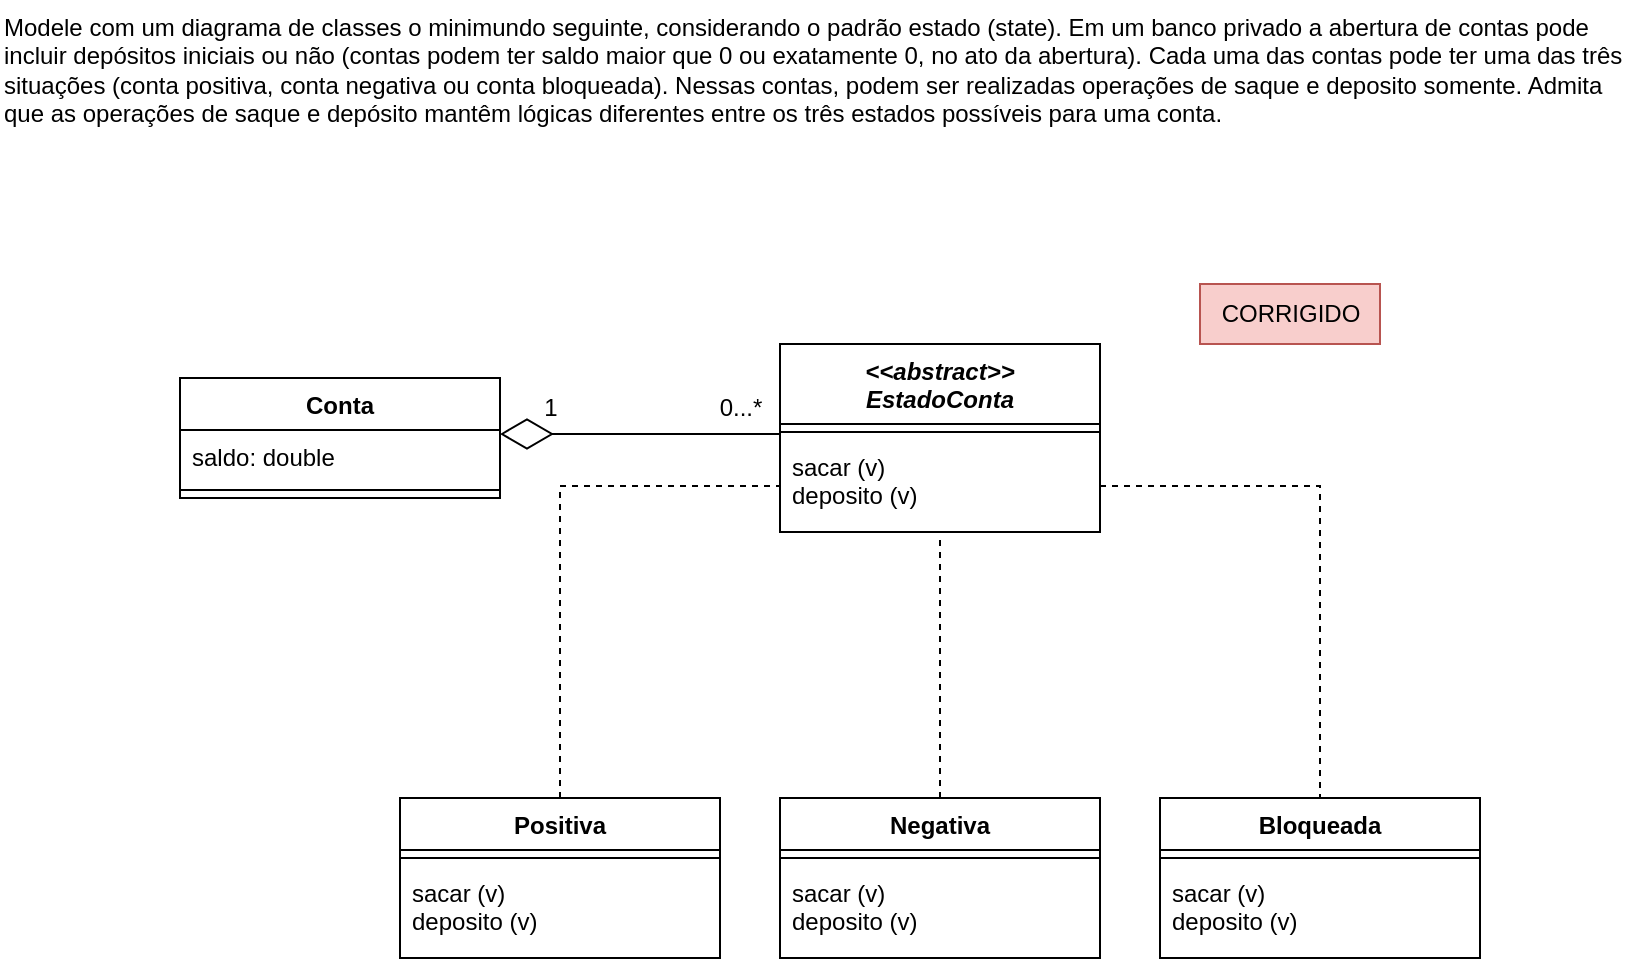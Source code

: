 <mxfile version="20.2.8" type="device" pages="2"><diagram id="C5RBs43oDa-KdzZeNtuy" name="Exercício1"><mxGraphModel dx="1600" dy="905" grid="1" gridSize="10" guides="1" tooltips="1" connect="1" arrows="1" fold="1" page="1" pageScale="1" pageWidth="827" pageHeight="1169" math="0" shadow="0"><root><mxCell id="WIyWlLk6GJQsqaUBKTNV-0"/><mxCell id="WIyWlLk6GJQsqaUBKTNV-1" parent="WIyWlLk6GJQsqaUBKTNV-0"/><mxCell id="jxdJfntSXZmomUZCbh9k-0" value="Modele com um diagrama de classes o minimundo seguinte, considerando o padrão estado (state). Em um banco privado a abertura de contas pode incluir depósitos iniciais ou não (contas podem ter saldo maior que 0 ou exatamente 0, no ato da abertura). Cada uma das contas pode ter uma das três situações (conta positiva, conta negativa ou conta bloqueada). Nessas contas, podem ser realizadas operações de saque e deposito somente. Admita que as operações de saque e depósito mantêm lógicas diferentes entre os três estados possíveis para uma conta." style="text;whiteSpace=wrap;html=1;" parent="WIyWlLk6GJQsqaUBKTNV-1" vertex="1"><mxGeometry y="1" width="820" height="79" as="geometry"/></mxCell><mxCell id="fGb5_RWsoX5BSZe5vIHf-0" value="Conta" style="swimlane;fontStyle=1;align=center;verticalAlign=top;childLayout=stackLayout;horizontal=1;startSize=26;horizontalStack=0;resizeParent=1;resizeParentMax=0;resizeLast=0;collapsible=1;marginBottom=0;" parent="WIyWlLk6GJQsqaUBKTNV-1" vertex="1"><mxGeometry x="90" y="190" width="160" height="60" as="geometry"/></mxCell><mxCell id="fGb5_RWsoX5BSZe5vIHf-1" value="saldo: double" style="text;strokeColor=none;fillColor=none;align=left;verticalAlign=top;spacingLeft=4;spacingRight=4;overflow=hidden;rotatable=0;points=[[0,0.5],[1,0.5]];portConstraint=eastwest;" parent="fGb5_RWsoX5BSZe5vIHf-0" vertex="1"><mxGeometry y="26" width="160" height="26" as="geometry"/></mxCell><mxCell id="fGb5_RWsoX5BSZe5vIHf-2" value="" style="line;strokeWidth=1;fillColor=none;align=left;verticalAlign=middle;spacingTop=-1;spacingLeft=3;spacingRight=3;rotatable=0;labelPosition=right;points=[];portConstraint=eastwest;strokeColor=inherit;" parent="fGb5_RWsoX5BSZe5vIHf-0" vertex="1"><mxGeometry y="52" width="160" height="8" as="geometry"/></mxCell><mxCell id="fGb5_RWsoX5BSZe5vIHf-4" value="&lt;&lt;abstract&gt;&gt;&#10;EstadoConta" style="swimlane;fontStyle=3;align=center;verticalAlign=top;childLayout=stackLayout;horizontal=1;startSize=40;horizontalStack=0;resizeParent=1;resizeParentMax=0;resizeLast=0;collapsible=1;marginBottom=0;" parent="WIyWlLk6GJQsqaUBKTNV-1" vertex="1"><mxGeometry x="390" y="173" width="160" height="94" as="geometry"/></mxCell><mxCell id="fGb5_RWsoX5BSZe5vIHf-6" value="" style="line;strokeWidth=1;fillColor=none;align=left;verticalAlign=middle;spacingTop=-1;spacingLeft=3;spacingRight=3;rotatable=0;labelPosition=right;points=[];portConstraint=eastwest;strokeColor=inherit;" parent="fGb5_RWsoX5BSZe5vIHf-4" vertex="1"><mxGeometry y="40" width="160" height="8" as="geometry"/></mxCell><mxCell id="fGb5_RWsoX5BSZe5vIHf-7" value="sacar (v)&#10;deposito (v)" style="text;strokeColor=none;fillColor=none;align=left;verticalAlign=top;spacingLeft=4;spacingRight=4;overflow=hidden;rotatable=0;points=[[0,0.5],[1,0.5]];portConstraint=eastwest;" parent="fGb5_RWsoX5BSZe5vIHf-4" vertex="1"><mxGeometry y="48" width="160" height="46" as="geometry"/></mxCell><mxCell id="fGb5_RWsoX5BSZe5vIHf-24" style="edgeStyle=orthogonalEdgeStyle;rounded=0;orthogonalLoop=1;jettySize=auto;html=1;exitX=0.5;exitY=0;exitDx=0;exitDy=0;entryX=0;entryY=0.5;entryDx=0;entryDy=0;endArrow=none;endFill=0;dashed=1;" parent="WIyWlLk6GJQsqaUBKTNV-1" source="fGb5_RWsoX5BSZe5vIHf-8" target="fGb5_RWsoX5BSZe5vIHf-7" edge="1"><mxGeometry relative="1" as="geometry"/></mxCell><mxCell id="fGb5_RWsoX5BSZe5vIHf-8" value="Positiva" style="swimlane;fontStyle=1;align=center;verticalAlign=top;childLayout=stackLayout;horizontal=1;startSize=26;horizontalStack=0;resizeParent=1;resizeParentMax=0;resizeLast=0;collapsible=1;marginBottom=0;" parent="WIyWlLk6GJQsqaUBKTNV-1" vertex="1"><mxGeometry x="200" y="400" width="160" height="80" as="geometry"/></mxCell><mxCell id="fGb5_RWsoX5BSZe5vIHf-10" value="" style="line;strokeWidth=1;fillColor=none;align=left;verticalAlign=middle;spacingTop=-1;spacingLeft=3;spacingRight=3;rotatable=0;labelPosition=right;points=[];portConstraint=eastwest;strokeColor=inherit;" parent="fGb5_RWsoX5BSZe5vIHf-8" vertex="1"><mxGeometry y="26" width="160" height="8" as="geometry"/></mxCell><mxCell id="fGb5_RWsoX5BSZe5vIHf-11" value="sacar (v)&#10;deposito (v)" style="text;strokeColor=none;fillColor=none;align=left;verticalAlign=top;spacingLeft=4;spacingRight=4;overflow=hidden;rotatable=0;points=[[0,0.5],[1,0.5]];portConstraint=eastwest;" parent="fGb5_RWsoX5BSZe5vIHf-8" vertex="1"><mxGeometry y="34" width="160" height="46" as="geometry"/></mxCell><mxCell id="fGb5_RWsoX5BSZe5vIHf-25" style="edgeStyle=orthogonalEdgeStyle;rounded=0;orthogonalLoop=1;jettySize=auto;html=1;exitX=0.5;exitY=0;exitDx=0;exitDy=0;dashed=1;endArrow=none;endFill=0;" parent="WIyWlLk6GJQsqaUBKTNV-1" source="fGb5_RWsoX5BSZe5vIHf-12" edge="1"><mxGeometry relative="1" as="geometry"><mxPoint x="470" y="270" as="targetPoint"/><Array as="points"><mxPoint x="470" y="334"/></Array></mxGeometry></mxCell><mxCell id="fGb5_RWsoX5BSZe5vIHf-12" value="Negativa" style="swimlane;fontStyle=1;align=center;verticalAlign=top;childLayout=stackLayout;horizontal=1;startSize=26;horizontalStack=0;resizeParent=1;resizeParentMax=0;resizeLast=0;collapsible=1;marginBottom=0;" parent="WIyWlLk6GJQsqaUBKTNV-1" vertex="1"><mxGeometry x="390" y="400" width="160" height="80" as="geometry"/></mxCell><mxCell id="fGb5_RWsoX5BSZe5vIHf-14" value="" style="line;strokeWidth=1;fillColor=none;align=left;verticalAlign=middle;spacingTop=-1;spacingLeft=3;spacingRight=3;rotatable=0;labelPosition=right;points=[];portConstraint=eastwest;strokeColor=inherit;" parent="fGb5_RWsoX5BSZe5vIHf-12" vertex="1"><mxGeometry y="26" width="160" height="8" as="geometry"/></mxCell><mxCell id="fGb5_RWsoX5BSZe5vIHf-15" value="sacar (v)&#10;deposito (v)" style="text;strokeColor=none;fillColor=none;align=left;verticalAlign=top;spacingLeft=4;spacingRight=4;overflow=hidden;rotatable=0;points=[[0,0.5],[1,0.5]];portConstraint=eastwest;" parent="fGb5_RWsoX5BSZe5vIHf-12" vertex="1"><mxGeometry y="34" width="160" height="46" as="geometry"/></mxCell><mxCell id="fGb5_RWsoX5BSZe5vIHf-16" value="Bloqueada" style="swimlane;fontStyle=1;align=center;verticalAlign=top;childLayout=stackLayout;horizontal=1;startSize=26;horizontalStack=0;resizeParent=1;resizeParentMax=0;resizeLast=0;collapsible=1;marginBottom=0;" parent="WIyWlLk6GJQsqaUBKTNV-1" vertex="1"><mxGeometry x="580" y="400" width="160" height="80" as="geometry"/></mxCell><mxCell id="fGb5_RWsoX5BSZe5vIHf-18" value="" style="line;strokeWidth=1;fillColor=none;align=left;verticalAlign=middle;spacingTop=-1;spacingLeft=3;spacingRight=3;rotatable=0;labelPosition=right;points=[];portConstraint=eastwest;strokeColor=inherit;" parent="fGb5_RWsoX5BSZe5vIHf-16" vertex="1"><mxGeometry y="26" width="160" height="8" as="geometry"/></mxCell><mxCell id="fGb5_RWsoX5BSZe5vIHf-19" value="sacar (v)&#10;deposito (v)" style="text;strokeColor=none;fillColor=none;align=left;verticalAlign=top;spacingLeft=4;spacingRight=4;overflow=hidden;rotatable=0;points=[[0,0.5],[1,0.5]];portConstraint=eastwest;" parent="fGb5_RWsoX5BSZe5vIHf-16" vertex="1"><mxGeometry y="34" width="160" height="46" as="geometry"/></mxCell><mxCell id="fGb5_RWsoX5BSZe5vIHf-21" value="" style="endArrow=diamondThin;endFill=0;endSize=24;html=1;rounded=0;exitX=0;exitY=-0.065;exitDx=0;exitDy=0;exitPerimeter=0;" parent="WIyWlLk6GJQsqaUBKTNV-1" source="fGb5_RWsoX5BSZe5vIHf-7" edge="1"><mxGeometry width="160" relative="1" as="geometry"><mxPoint x="130" y="340" as="sourcePoint"/><mxPoint x="250" y="218" as="targetPoint"/></mxGeometry></mxCell><mxCell id="fGb5_RWsoX5BSZe5vIHf-22" value="1" style="text;html=1;align=center;verticalAlign=middle;resizable=0;points=[];autosize=1;strokeColor=none;fillColor=none;" parent="WIyWlLk6GJQsqaUBKTNV-1" vertex="1"><mxGeometry x="260" y="190" width="30" height="30" as="geometry"/></mxCell><mxCell id="fGb5_RWsoX5BSZe5vIHf-23" value="0...*" style="text;html=1;align=center;verticalAlign=middle;resizable=0;points=[];autosize=1;strokeColor=none;fillColor=none;" parent="WIyWlLk6GJQsqaUBKTNV-1" vertex="1"><mxGeometry x="350" y="190" width="40" height="30" as="geometry"/></mxCell><mxCell id="fGb5_RWsoX5BSZe5vIHf-26" style="edgeStyle=orthogonalEdgeStyle;rounded=0;orthogonalLoop=1;jettySize=auto;html=1;exitX=1;exitY=0.5;exitDx=0;exitDy=0;entryX=0.5;entryY=0;entryDx=0;entryDy=0;dashed=1;endArrow=none;endFill=0;" parent="WIyWlLk6GJQsqaUBKTNV-1" source="fGb5_RWsoX5BSZe5vIHf-7" target="fGb5_RWsoX5BSZe5vIHf-16" edge="1"><mxGeometry relative="1" as="geometry"/></mxCell><mxCell id="fGb5_RWsoX5BSZe5vIHf-27" value="CORRIGIDO" style="text;html=1;align=center;verticalAlign=middle;resizable=0;points=[];autosize=1;strokeColor=#b85450;fillColor=#f8cecc;" parent="WIyWlLk6GJQsqaUBKTNV-1" vertex="1"><mxGeometry x="600" y="143" width="90" height="30" as="geometry"/></mxCell></root></mxGraphModel></diagram><diagram id="2fXyhbT4xKux_RYgsdVx" name="Exercício3"><mxGraphModel dx="1578" dy="1005" grid="1" gridSize="10" guides="1" tooltips="1" connect="1" arrows="1" fold="1" page="1" pageScale="1" pageWidth="1169" pageHeight="827" math="0" shadow="0"><root><mxCell id="0"/><mxCell id="1" parent="0"/><mxCell id="V7PqpuiE3gvgvaQP1VCj-2" value="Modele classes de um sistema onde se possa aplicar transição de &lt;br/&gt;estado nos modos estável, monotônica e não monotônica. &lt;br/&gt;Considere ainda o uso dos padrões alta coesão e estado (state). &lt;br/&gt;Para isso, utilize o seguinte minimundo:&lt;br/&gt;Em uma rede de locação e venda de veículos, os clientes podem ter &lt;br/&gt;diversos endereços e telefones para contato em seus cadastros. Ao &lt;br/&gt;realizar uma reserva de locação o pagamento fica pendente. No início &lt;br/&gt;da locação o pagamento deve ser liquidado, incluindo o valor de &lt;br/&gt;caução (garantia por acidentes). A locação pode está “Agendada”, &lt;br/&gt;“Em andamento” ou “Concluída”. Quando o carro for devolvido, sem &lt;br/&gt;acidentes, o valor de caução é estornado. Os veículos são &lt;br/&gt;administrados por diferentes estados, ou seja, “disponível para &lt;br/&gt;locação”, “disponível para venda”, “vendido” ou “manutenção”" style="text;html=1;align=center;verticalAlign=middle;resizable=0;points=[];autosize=1;strokeColor=none;fillColor=none;" parent="1" vertex="1"><mxGeometry width="400" height="200" as="geometry"/></mxCell><mxCell id="VUxhMpIB4iRUPPoLNu3c-1" value="Telefone" style="swimlane;fontStyle=1;align=center;verticalAlign=top;childLayout=stackLayout;horizontal=1;startSize=26;horizontalStack=0;resizeParent=1;resizeParentMax=0;resizeLast=0;collapsible=1;marginBottom=0;" parent="1" vertex="1"><mxGeometry x="1000" y="8" width="160" height="112" as="geometry"/></mxCell><mxCell id="VUxhMpIB4iRUPPoLNu3c-2" value="int: DDD" style="text;strokeColor=none;fillColor=none;align=left;verticalAlign=top;spacingLeft=4;spacingRight=4;overflow=hidden;rotatable=0;points=[[0,0.5],[1,0.5]];portConstraint=eastwest;" parent="VUxhMpIB4iRUPPoLNu3c-1" vertex="1"><mxGeometry y="26" width="160" height="26" as="geometry"/></mxCell><mxCell id="rrt4S9EYpaDMEN3Aj1Xt-5" value="int: numero" style="text;strokeColor=none;fillColor=none;align=left;verticalAlign=top;spacingLeft=4;spacingRight=4;overflow=hidden;rotatable=0;points=[[0,0.5],[1,0.5]];portConstraint=eastwest;" vertex="1" parent="VUxhMpIB4iRUPPoLNu3c-1"><mxGeometry y="52" width="160" height="26" as="geometry"/></mxCell><mxCell id="VUxhMpIB4iRUPPoLNu3c-4" value="boolean: suspenso" style="text;strokeColor=none;fillColor=none;align=left;verticalAlign=top;spacingLeft=4;spacingRight=4;overflow=hidden;rotatable=0;points=[[0,0.5],[1,0.5]];portConstraint=eastwest;" parent="VUxhMpIB4iRUPPoLNu3c-1" vertex="1"><mxGeometry y="78" width="160" height="26" as="geometry"/></mxCell><mxCell id="VUxhMpIB4iRUPPoLNu3c-3" value="" style="line;strokeWidth=1;fillColor=none;align=left;verticalAlign=middle;spacingTop=-1;spacingLeft=3;spacingRight=3;rotatable=0;labelPosition=right;points=[];portConstraint=eastwest;strokeColor=inherit;" parent="VUxhMpIB4iRUPPoLNu3c-1" vertex="1"><mxGeometry y="104" width="160" height="8" as="geometry"/></mxCell><mxCell id="VUxhMpIB4iRUPPoLNu3c-5" value="Endereço" style="swimlane;fontStyle=1;align=center;verticalAlign=top;childLayout=stackLayout;horizontal=1;startSize=26;horizontalStack=0;resizeParent=1;resizeParentMax=0;resizeLast=0;collapsible=1;marginBottom=0;" parent="1" vertex="1"><mxGeometry x="1000" y="160" width="160" height="190" as="geometry"/></mxCell><mxCell id="VUxhMpIB4iRUPPoLNu3c-6" value="int: CEP" style="text;strokeColor=none;fillColor=none;align=left;verticalAlign=top;spacingLeft=4;spacingRight=4;overflow=hidden;rotatable=0;points=[[0,0.5],[1,0.5]];portConstraint=eastwest;" parent="VUxhMpIB4iRUPPoLNu3c-5" vertex="1"><mxGeometry y="26" width="160" height="26" as="geometry"/></mxCell><mxCell id="Vre08cggQGuwG-XNXKmx-19" value="int: número" style="text;strokeColor=none;fillColor=none;align=left;verticalAlign=top;spacingLeft=4;spacingRight=4;overflow=hidden;rotatable=0;points=[[0,0.5],[1,0.5]];portConstraint=eastwest;" parent="VUxhMpIB4iRUPPoLNu3c-5" vertex="1"><mxGeometry y="52" width="160" height="26" as="geometry"/></mxCell><mxCell id="Vre08cggQGuwG-XNXKmx-18" value="string: rua" style="text;strokeColor=none;fillColor=none;align=left;verticalAlign=top;spacingLeft=4;spacingRight=4;overflow=hidden;rotatable=0;points=[[0,0.5],[1,0.5]];portConstraint=eastwest;" parent="VUxhMpIB4iRUPPoLNu3c-5" vertex="1"><mxGeometry y="78" width="160" height="26" as="geometry"/></mxCell><mxCell id="Vre08cggQGuwG-XNXKmx-17" value="string: bairro" style="text;strokeColor=none;fillColor=none;align=left;verticalAlign=top;spacingLeft=4;spacingRight=4;overflow=hidden;rotatable=0;points=[[0,0.5],[1,0.5]];portConstraint=eastwest;" parent="VUxhMpIB4iRUPPoLNu3c-5" vertex="1"><mxGeometry y="104" width="160" height="26" as="geometry"/></mxCell><mxCell id="Vre08cggQGuwG-XNXKmx-20" value="string: cidade" style="text;strokeColor=none;fillColor=none;align=left;verticalAlign=top;spacingLeft=4;spacingRight=4;overflow=hidden;rotatable=0;points=[[0,0.5],[1,0.5]];portConstraint=eastwest;" parent="VUxhMpIB4iRUPPoLNu3c-5" vertex="1"><mxGeometry y="130" width="160" height="26" as="geometry"/></mxCell><mxCell id="VUxhMpIB4iRUPPoLNu3c-8" value="boolean: suspenso" style="text;strokeColor=none;fillColor=none;align=left;verticalAlign=top;spacingLeft=4;spacingRight=4;overflow=hidden;rotatable=0;points=[[0,0.5],[1,0.5]];portConstraint=eastwest;" parent="VUxhMpIB4iRUPPoLNu3c-5" vertex="1"><mxGeometry y="156" width="160" height="26" as="geometry"/></mxCell><mxCell id="VUxhMpIB4iRUPPoLNu3c-7" value="" style="line;strokeWidth=1;fillColor=none;align=left;verticalAlign=middle;spacingTop=-1;spacingLeft=3;spacingRight=3;rotatable=0;labelPosition=right;points=[];portConstraint=eastwest;strokeColor=inherit;" parent="VUxhMpIB4iRUPPoLNu3c-5" vertex="1"><mxGeometry y="182" width="160" height="8" as="geometry"/></mxCell><mxCell id="VUxhMpIB4iRUPPoLNu3c-9" value="Cliente" style="swimlane;fontStyle=1;align=center;verticalAlign=top;childLayout=stackLayout;horizontal=1;startSize=26;horizontalStack=0;resizeParent=1;resizeParentMax=0;resizeLast=0;collapsible=1;marginBottom=0;" parent="1" vertex="1"><mxGeometry x="800" y="120" width="160" height="86" as="geometry"/></mxCell><mxCell id="VUxhMpIB4iRUPPoLNu3c-10" value="string: nome" style="text;strokeColor=none;fillColor=none;align=left;verticalAlign=top;spacingLeft=4;spacingRight=4;overflow=hidden;rotatable=0;points=[[0,0.5],[1,0.5]];portConstraint=eastwest;" parent="VUxhMpIB4iRUPPoLNu3c-9" vertex="1"><mxGeometry y="26" width="160" height="26" as="geometry"/></mxCell><mxCell id="Vre08cggQGuwG-XNXKmx-21" value="int: CPF" style="text;strokeColor=none;fillColor=none;align=left;verticalAlign=top;spacingLeft=4;spacingRight=4;overflow=hidden;rotatable=0;points=[[0,0.5],[1,0.5]];portConstraint=eastwest;" parent="VUxhMpIB4iRUPPoLNu3c-9" vertex="1"><mxGeometry y="52" width="160" height="26" as="geometry"/></mxCell><mxCell id="VUxhMpIB4iRUPPoLNu3c-11" value="" style="line;strokeWidth=1;fillColor=none;align=left;verticalAlign=middle;spacingTop=-1;spacingLeft=3;spacingRight=3;rotatable=0;labelPosition=right;points=[];portConstraint=eastwest;strokeColor=inherit;" parent="VUxhMpIB4iRUPPoLNu3c-9" vertex="1"><mxGeometry y="78" width="160" height="8" as="geometry"/></mxCell><mxCell id="Do5JTkHMWiraz-u8HXSi-5" style="edgeStyle=orthogonalEdgeStyle;rounded=0;orthogonalLoop=1;jettySize=auto;html=1;exitX=0.5;exitY=1;exitDx=0;exitDy=0;entryX=0.5;entryY=0;entryDx=0;entryDy=0;endArrow=none;endFill=0;dashed=1;" edge="1" parent="1" source="jUn9ndX52qZQoeVI8YyE-1" target="Vre08cggQGuwG-XNXKmx-27"><mxGeometry relative="1" as="geometry"/></mxCell><mxCell id="jUn9ndX52qZQoeVI8YyE-1" value="&lt;&lt;abstract&gt;&gt;&#10;EstadoLocação" style="swimlane;fontStyle=1;align=center;verticalAlign=top;childLayout=stackLayout;horizontal=1;startSize=40;horizontalStack=0;resizeParent=1;resizeParentMax=0;resizeLast=0;collapsible=1;marginBottom=0;" parent="1" vertex="1"><mxGeometry x="600" y="302" width="160" height="48" as="geometry"/></mxCell><mxCell id="jUn9ndX52qZQoeVI8YyE-3" value="" style="line;strokeWidth=1;fillColor=none;align=left;verticalAlign=middle;spacingTop=-1;spacingLeft=3;spacingRight=3;rotatable=0;labelPosition=right;points=[];portConstraint=eastwest;strokeColor=inherit;" parent="jUn9ndX52qZQoeVI8YyE-1" vertex="1"><mxGeometry y="40" width="160" height="8" as="geometry"/></mxCell><mxCell id="jUn9ndX52qZQoeVI8YyE-5" value="Pagamento" style="swimlane;fontStyle=1;align=center;verticalAlign=top;childLayout=stackLayout;horizontal=1;startSize=26;horizontalStack=0;resizeParent=1;resizeParentMax=0;resizeLast=0;collapsible=1;marginBottom=0;" parent="1" vertex="1"><mxGeometry x="200" y="422" width="160" height="86" as="geometry"/></mxCell><mxCell id="jUn9ndX52qZQoeVI8YyE-6" value="double: valor" style="text;strokeColor=none;fillColor=none;align=left;verticalAlign=top;spacingLeft=4;spacingRight=4;overflow=hidden;rotatable=0;points=[[0,0.5],[1,0.5]];portConstraint=eastwest;" parent="jUn9ndX52qZQoeVI8YyE-5" vertex="1"><mxGeometry y="26" width="160" height="26" as="geometry"/></mxCell><mxCell id="jUn9ndX52qZQoeVI8YyE-7" value="" style="line;strokeWidth=1;fillColor=none;align=left;verticalAlign=middle;spacingTop=-1;spacingLeft=3;spacingRight=3;rotatable=0;labelPosition=right;points=[];portConstraint=eastwest;strokeColor=inherit;" parent="jUn9ndX52qZQoeVI8YyE-5" vertex="1"><mxGeometry y="52" width="160" height="8" as="geometry"/></mxCell><mxCell id="jUn9ndX52qZQoeVI8YyE-8" value="+ method(type): type" style="text;strokeColor=none;fillColor=none;align=left;verticalAlign=top;spacingLeft=4;spacingRight=4;overflow=hidden;rotatable=0;points=[[0,0.5],[1,0.5]];portConstraint=eastwest;" parent="jUn9ndX52qZQoeVI8YyE-5" vertex="1"><mxGeometry y="60" width="160" height="26" as="geometry"/></mxCell><mxCell id="jUn9ndX52qZQoeVI8YyE-9" value="&lt;&lt;abstract&gt;&gt;&#10;EstadoVeiculo" style="swimlane;fontStyle=1;align=center;verticalAlign=top;childLayout=stackLayout;horizontal=1;startSize=40;horizontalStack=0;resizeParent=1;resizeParentMax=0;resizeLast=0;collapsible=1;marginBottom=0;" parent="1" vertex="1"><mxGeometry x="610" y="959.5" width="160" height="48" as="geometry"/></mxCell><mxCell id="jUn9ndX52qZQoeVI8YyE-11" value="" style="line;strokeWidth=1;fillColor=none;align=left;verticalAlign=middle;spacingTop=-1;spacingLeft=3;spacingRight=3;rotatable=0;labelPosition=right;points=[];portConstraint=eastwest;strokeColor=inherit;" parent="jUn9ndX52qZQoeVI8YyE-9" vertex="1"><mxGeometry y="40" width="160" height="8" as="geometry"/></mxCell><mxCell id="Vre08cggQGuwG-XNXKmx-1" value="&lt;&lt;ENUM&gt;&gt;&#10;EstadoPgto" style="swimlane;fontStyle=0;childLayout=stackLayout;horizontal=1;startSize=40;fillColor=none;horizontalStack=0;resizeParent=1;resizeParentMax=0;resizeLast=0;collapsible=1;marginBottom=0;" parent="1" vertex="1"><mxGeometry x="85" y="680" width="150" height="92" as="geometry"/></mxCell><mxCell id="Vre08cggQGuwG-XNXKmx-2" value="&lt;&lt;Constant&gt;&gt; Pendente" style="text;strokeColor=none;fillColor=none;align=left;verticalAlign=top;spacingLeft=4;spacingRight=4;overflow=hidden;rotatable=0;points=[[0,0.5],[1,0.5]];portConstraint=eastwest;" parent="Vre08cggQGuwG-XNXKmx-1" vertex="1"><mxGeometry y="40" width="150" height="26" as="geometry"/></mxCell><mxCell id="Vre08cggQGuwG-XNXKmx-3" value="&lt;&lt;Constant&gt;&gt; Liquidado" style="text;strokeColor=none;fillColor=none;align=left;verticalAlign=top;spacingLeft=4;spacingRight=4;overflow=hidden;rotatable=0;points=[[0,0.5],[1,0.5]];portConstraint=eastwest;" parent="Vre08cggQGuwG-XNXKmx-1" vertex="1"><mxGeometry y="66" width="150" height="26" as="geometry"/></mxCell><mxCell id="Vre08cggQGuwG-XNXKmx-5" value="PgtoPendente" style="swimlane;fontStyle=0;childLayout=stackLayout;horizontal=1;startSize=26;fillColor=none;horizontalStack=0;resizeParent=1;resizeParentMax=0;resizeLast=0;collapsible=1;marginBottom=0;" parent="1" vertex="1"><mxGeometry x="270" y="567" width="140" height="104" as="geometry"/></mxCell><mxCell id="Vre08cggQGuwG-XNXKmx-6" value="int: vencimento" style="text;strokeColor=none;fillColor=none;align=left;verticalAlign=top;spacingLeft=4;spacingRight=4;overflow=hidden;rotatable=0;points=[[0,0.5],[1,0.5]];portConstraint=eastwest;" parent="Vre08cggQGuwG-XNXKmx-5" vertex="1"><mxGeometry y="26" width="140" height="26" as="geometry"/></mxCell><mxCell id="Vre08cggQGuwG-XNXKmx-7" value="double: valorDevido" style="text;strokeColor=none;fillColor=none;align=left;verticalAlign=top;spacingLeft=4;spacingRight=4;overflow=hidden;rotatable=0;points=[[0,0.5],[1,0.5]];portConstraint=eastwest;" parent="Vre08cggQGuwG-XNXKmx-5" vertex="1"><mxGeometry y="52" width="140" height="26" as="geometry"/></mxCell><mxCell id="Vre08cggQGuwG-XNXKmx-8" value="estado: EstadoPgto" style="text;strokeColor=none;fillColor=none;align=left;verticalAlign=top;spacingLeft=4;spacingRight=4;overflow=hidden;rotatable=0;points=[[0,0.5],[1,0.5]];portConstraint=eastwest;" parent="Vre08cggQGuwG-XNXKmx-5" vertex="1"><mxGeometry y="78" width="140" height="26" as="geometry"/></mxCell><mxCell id="Vre08cggQGuwG-XNXKmx-13" value="PgtoLiquidado" style="swimlane;fontStyle=0;childLayout=stackLayout;horizontal=1;startSize=26;fillColor=none;horizontalStack=0;resizeParent=1;resizeParentMax=0;resizeLast=0;collapsible=1;marginBottom=0;" parent="1" vertex="1"><mxGeometry x="90" y="567" width="140" height="78" as="geometry"/></mxCell><mxCell id="Vre08cggQGuwG-XNXKmx-14" value="int: dataPgto" style="text;strokeColor=none;fillColor=none;align=left;verticalAlign=top;spacingLeft=4;spacingRight=4;overflow=hidden;rotatable=0;points=[[0,0.5],[1,0.5]];portConstraint=eastwest;" parent="Vre08cggQGuwG-XNXKmx-13" vertex="1"><mxGeometry y="26" width="140" height="26" as="geometry"/></mxCell><mxCell id="Vre08cggQGuwG-XNXKmx-15" value="double: valorPago" style="text;strokeColor=none;fillColor=none;align=left;verticalAlign=top;spacingLeft=4;spacingRight=4;overflow=hidden;rotatable=0;points=[[0,0.5],[1,0.5]];portConstraint=eastwest;" parent="Vre08cggQGuwG-XNXKmx-13" vertex="1"><mxGeometry y="52" width="140" height="26" as="geometry"/></mxCell><mxCell id="L9UQ5N2ESULv0kXbnvU5-1" style="edgeStyle=orthogonalEdgeStyle;rounded=0;orthogonalLoop=1;jettySize=auto;html=1;exitX=0.5;exitY=0;exitDx=0;exitDy=0;entryX=0;entryY=0.375;entryDx=0;entryDy=0;dashed=1;endArrow=none;endFill=0;entryPerimeter=0;" parent="1" source="Vre08cggQGuwG-XNXKmx-23" target="jUn9ndX52qZQoeVI8YyE-1" edge="1"><mxGeometry relative="1" as="geometry"><mxPoint x="600" y="363" as="targetPoint"/></mxGeometry></mxCell><mxCell id="Do5JTkHMWiraz-u8HXSi-45" style="edgeStyle=orthogonalEdgeStyle;rounded=0;orthogonalLoop=1;jettySize=auto;html=1;exitX=0;exitY=0.25;exitDx=0;exitDy=0;endArrow=none;endFill=0;" edge="1" parent="1" source="Vre08cggQGuwG-XNXKmx-23" target="jUn9ndX52qZQoeVI8YyE-5"><mxGeometry relative="1" as="geometry"/></mxCell><mxCell id="Vre08cggQGuwG-XNXKmx-23" value="Agendada" style="swimlane;fontStyle=0;childLayout=stackLayout;horizontal=1;startSize=26;fillColor=none;horizontalStack=0;resizeParent=1;resizeParentMax=0;resizeLast=0;collapsible=1;marginBottom=0;" parent="1" vertex="1"><mxGeometry x="450" y="422" width="140" height="52" as="geometry"/></mxCell><mxCell id="Vre08cggQGuwG-XNXKmx-24" value="LocalDate: dataPrevista" style="text;strokeColor=none;fillColor=none;align=left;verticalAlign=top;spacingLeft=4;spacingRight=4;overflow=hidden;rotatable=0;points=[[0,0.5],[1,0.5]];portConstraint=eastwest;" parent="Vre08cggQGuwG-XNXKmx-23" vertex="1"><mxGeometry y="26" width="140" height="26" as="geometry"/></mxCell><mxCell id="Do5JTkHMWiraz-u8HXSi-16" style="edgeStyle=orthogonalEdgeStyle;rounded=0;orthogonalLoop=1;jettySize=auto;html=1;exitX=0.75;exitY=1;exitDx=0;exitDy=0;entryX=0.25;entryY=0;entryDx=0;entryDy=0;endArrow=none;endFill=0;" edge="1" parent="1" source="Vre08cggQGuwG-XNXKmx-27" target="Do5JTkHMWiraz-u8HXSi-10"><mxGeometry relative="1" as="geometry"/></mxCell><mxCell id="Vre08cggQGuwG-XNXKmx-27" value="Em andamento" style="swimlane;fontStyle=0;childLayout=stackLayout;horizontal=1;startSize=26;fillColor=none;horizontalStack=0;resizeParent=1;resizeParentMax=0;resizeLast=0;collapsible=1;marginBottom=0;" parent="1" vertex="1"><mxGeometry x="610" y="422" width="140" height="52" as="geometry"/></mxCell><mxCell id="L9UQ5N2ESULv0kXbnvU5-3" style="edgeStyle=orthogonalEdgeStyle;rounded=0;orthogonalLoop=1;jettySize=auto;html=1;exitX=0.5;exitY=0;exitDx=0;exitDy=0;entryX=1;entryY=0.25;entryDx=0;entryDy=0;dashed=1;endArrow=none;endFill=0;" parent="1" source="Vre08cggQGuwG-XNXKmx-31" target="jUn9ndX52qZQoeVI8YyE-1" edge="1"><mxGeometry relative="1" as="geometry"><mxPoint x="760" y="363" as="targetPoint"/></mxGeometry></mxCell><mxCell id="Do5JTkHMWiraz-u8HXSi-17" style="edgeStyle=orthogonalEdgeStyle;rounded=0;orthogonalLoop=1;jettySize=auto;html=1;exitX=0.5;exitY=1;exitDx=0;exitDy=0;entryX=0.75;entryY=0;entryDx=0;entryDy=0;endArrow=none;endFill=0;" edge="1" parent="1" source="Vre08cggQGuwG-XNXKmx-31" target="Do5JTkHMWiraz-u8HXSi-10"><mxGeometry relative="1" as="geometry"/></mxCell><mxCell id="Vre08cggQGuwG-XNXKmx-31" value="Concluída" style="swimlane;fontStyle=0;childLayout=stackLayout;horizontal=1;startSize=26;fillColor=none;horizontalStack=0;resizeParent=1;resizeParentMax=0;resizeLast=0;collapsible=1;marginBottom=0;" parent="1" vertex="1"><mxGeometry x="770" y="422" width="140" height="52" as="geometry"/></mxCell><mxCell id="L9UQ5N2ESULv0kXbnvU5-24" style="edgeStyle=orthogonalEdgeStyle;rounded=0;orthogonalLoop=1;jettySize=auto;html=1;exitX=0.5;exitY=0;exitDx=0;exitDy=0;entryX=0;entryY=0.5;entryDx=0;entryDy=0;dashed=1;endArrow=none;endFill=0;" parent="1" source="L9UQ5N2ESULv0kXbnvU5-8" target="jUn9ndX52qZQoeVI8YyE-9" edge="1"><mxGeometry relative="1" as="geometry"><mxPoint x="610" y="1020.5" as="targetPoint"/></mxGeometry></mxCell><mxCell id="Do5JTkHMWiraz-u8HXSi-43" style="edgeStyle=orthogonalEdgeStyle;rounded=0;orthogonalLoop=1;jettySize=auto;html=1;exitX=0.75;exitY=1;exitDx=0;exitDy=0;entryX=0;entryY=0.5;entryDx=0;entryDy=0;endArrow=none;endFill=0;" edge="1" parent="1" source="L9UQ5N2ESULv0kXbnvU5-8" target="Do5JTkHMWiraz-u8HXSi-38"><mxGeometry relative="1" as="geometry"/></mxCell><mxCell id="L9UQ5N2ESULv0kXbnvU5-8" value="Disponível para venda" style="swimlane;fontStyle=0;childLayout=stackLayout;horizontal=1;startSize=26;fillColor=none;horizontalStack=0;resizeParent=1;resizeParentMax=0;resizeLast=0;collapsible=1;marginBottom=0;" parent="1" vertex="1"><mxGeometry x="390" y="1126.5" width="140" height="52" as="geometry"/></mxCell><mxCell id="L9UQ5N2ESULv0kXbnvU5-25" style="edgeStyle=orthogonalEdgeStyle;rounded=0;orthogonalLoop=1;jettySize=auto;html=1;exitX=0.5;exitY=0;exitDx=0;exitDy=0;dashed=1;endArrow=none;endFill=0;entryX=0.25;entryY=1;entryDx=0;entryDy=0;" parent="1" source="L9UQ5N2ESULv0kXbnvU5-12" target="jUn9ndX52qZQoeVI8YyE-9" edge="1"><mxGeometry relative="1" as="geometry"><mxPoint x="640.08" y="1036.49" as="targetPoint"/><Array as="points"><mxPoint x="620" y="1063"/><mxPoint x="650" y="1063"/></Array></mxGeometry></mxCell><mxCell id="L9UQ5N2ESULv0kXbnvU5-12" value="Disponível para locação" style="swimlane;fontStyle=0;childLayout=stackLayout;horizontal=1;startSize=26;fillColor=none;horizontalStack=0;resizeParent=1;resizeParentMax=0;resizeLast=0;collapsible=1;marginBottom=0;" parent="1" vertex="1"><mxGeometry x="550" y="1126.5" width="140" height="52" as="geometry"/></mxCell><mxCell id="L9UQ5N2ESULv0kXbnvU5-13" value="Double: valorLocacao" style="text;strokeColor=none;fillColor=none;align=left;verticalAlign=top;spacingLeft=4;spacingRight=4;overflow=hidden;rotatable=0;points=[[0,0.5],[1,0.5]];portConstraint=eastwest;" parent="L9UQ5N2ESULv0kXbnvU5-12" vertex="1"><mxGeometry y="26" width="140" height="26" as="geometry"/></mxCell><mxCell id="L9UQ5N2ESULv0kXbnvU5-27" style="edgeStyle=orthogonalEdgeStyle;rounded=0;orthogonalLoop=1;jettySize=auto;html=1;exitX=0.5;exitY=0;exitDx=0;exitDy=0;entryX=1;entryY=0.5;entryDx=0;entryDy=0;dashed=1;endArrow=none;endFill=0;" parent="1" source="L9UQ5N2ESULv0kXbnvU5-16" target="jUn9ndX52qZQoeVI8YyE-9" edge="1"><mxGeometry relative="1" as="geometry"><mxPoint x="770" y="1020.5" as="targetPoint"/></mxGeometry></mxCell><mxCell id="L9UQ5N2ESULv0kXbnvU5-16" value="Vendido" style="swimlane;fontStyle=0;childLayout=stackLayout;horizontal=1;startSize=26;fillColor=none;horizontalStack=0;resizeParent=1;resizeParentMax=0;resizeLast=0;collapsible=1;marginBottom=0;" parent="1" vertex="1"><mxGeometry x="880" y="1126.5" width="140" height="52" as="geometry"/></mxCell><mxCell id="L9UQ5N2ESULv0kXbnvU5-17" value="LocalDate: dataVenda" style="text;strokeColor=none;fillColor=none;align=left;verticalAlign=top;spacingLeft=4;spacingRight=4;overflow=hidden;rotatable=0;points=[[0,0.5],[1,0.5]];portConstraint=eastwest;" parent="L9UQ5N2ESULv0kXbnvU5-16" vertex="1"><mxGeometry y="26" width="140" height="26" as="geometry"/></mxCell><mxCell id="L9UQ5N2ESULv0kXbnvU5-26" style="edgeStyle=orthogonalEdgeStyle;rounded=0;orthogonalLoop=1;jettySize=auto;html=1;exitX=0.25;exitY=0;exitDx=0;exitDy=0;entryX=0.75;entryY=1;entryDx=0;entryDy=0;dashed=1;endArrow=none;endFill=0;" parent="1" source="L9UQ5N2ESULv0kXbnvU5-20" target="jUn9ndX52qZQoeVI8YyE-9" edge="1"><mxGeometry relative="1" as="geometry"><Array as="points"><mxPoint x="750" y="1127"/><mxPoint x="750" y="1063"/><mxPoint x="730" y="1063"/></Array><mxPoint x="741.04" y="1036.49" as="targetPoint"/></mxGeometry></mxCell><mxCell id="L9UQ5N2ESULv0kXbnvU5-20" value="Em manutenção" style="swimlane;fontStyle=0;childLayout=stackLayout;horizontal=1;startSize=26;fillColor=none;horizontalStack=0;resizeParent=1;resizeParentMax=0;resizeLast=0;collapsible=1;marginBottom=0;" parent="1" vertex="1"><mxGeometry x="710" y="1126.5" width="150" height="78" as="geometry"/></mxCell><mxCell id="Do5JTkHMWiraz-u8HXSi-35" value="LocalDate: dataChegada" style="text;strokeColor=none;fillColor=none;align=left;verticalAlign=top;spacingLeft=4;spacingRight=4;overflow=hidden;rotatable=0;points=[[0,0.5],[1,0.5]];portConstraint=eastwest;" vertex="1" parent="L9UQ5N2ESULv0kXbnvU5-20"><mxGeometry y="26" width="150" height="26" as="geometry"/></mxCell><mxCell id="Do5JTkHMWiraz-u8HXSi-36" value="LocalDate: dataSaida" style="text;strokeColor=none;fillColor=none;align=left;verticalAlign=top;spacingLeft=4;spacingRight=4;overflow=hidden;rotatable=0;points=[[0,0.5],[1,0.5]];portConstraint=eastwest;" vertex="1" parent="L9UQ5N2ESULv0kXbnvU5-20"><mxGeometry y="52" width="150" height="26" as="geometry"/></mxCell><mxCell id="L9UQ5N2ESULv0kXbnvU5-28" value="Veículo" style="swimlane;fontStyle=1;align=center;verticalAlign=top;childLayout=stackLayout;horizontal=1;startSize=26;horizontalStack=0;resizeParent=1;resizeParentMax=0;resizeLast=0;collapsible=1;marginBottom=0;" parent="1" vertex="1"><mxGeometry x="610" y="690" width="170" height="190" as="geometry"/></mxCell><mxCell id="L9UQ5N2ESULv0kXbnvU5-29" value="string: cor" style="text;strokeColor=none;fillColor=none;align=left;verticalAlign=top;spacingLeft=4;spacingRight=4;overflow=hidden;rotatable=0;points=[[0,0.5],[1,0.5]];portConstraint=eastwest;" parent="L9UQ5N2ESULv0kXbnvU5-28" vertex="1"><mxGeometry y="26" width="170" height="26" as="geometry"/></mxCell><mxCell id="L9UQ5N2ESULv0kXbnvU5-32" value="string: placa" style="text;strokeColor=none;fillColor=none;align=left;verticalAlign=top;spacingLeft=4;spacingRight=4;overflow=hidden;rotatable=0;points=[[0,0.5],[1,0.5]];portConstraint=eastwest;" parent="L9UQ5N2ESULv0kXbnvU5-28" vertex="1"><mxGeometry y="52" width="170" height="26" as="geometry"/></mxCell><mxCell id="L9UQ5N2ESULv0kXbnvU5-35" value="int: qntLugares" style="text;strokeColor=none;fillColor=none;align=left;verticalAlign=top;spacingLeft=4;spacingRight=4;overflow=hidden;rotatable=0;points=[[0,0.5],[1,0.5]];portConstraint=eastwest;" parent="L9UQ5N2ESULv0kXbnvU5-28" vertex="1"><mxGeometry y="78" width="170" height="26" as="geometry"/></mxCell><mxCell id="Do5JTkHMWiraz-u8HXSi-32" value="double: quilometragem" style="text;strokeColor=none;fillColor=none;align=left;verticalAlign=top;spacingLeft=4;spacingRight=4;overflow=hidden;rotatable=0;points=[[0,0.5],[1,0.5]];portConstraint=eastwest;" vertex="1" parent="L9UQ5N2ESULv0kXbnvU5-28"><mxGeometry y="104" width="170" height="26" as="geometry"/></mxCell><mxCell id="L9UQ5N2ESULv0kXbnvU5-33" value="EstadoVeiculo: estadoVeiculo" style="text;strokeColor=none;fillColor=none;align=left;verticalAlign=top;spacingLeft=4;spacingRight=4;overflow=hidden;rotatable=0;points=[[0,0.5],[1,0.5]];portConstraint=eastwest;" parent="L9UQ5N2ESULv0kXbnvU5-28" vertex="1"><mxGeometry y="130" width="170" height="26" as="geometry"/></mxCell><mxCell id="L9UQ5N2ESULv0kXbnvU5-30" value="" style="line;strokeWidth=1;fillColor=none;align=left;verticalAlign=middle;spacingTop=-1;spacingLeft=3;spacingRight=3;rotatable=0;labelPosition=right;points=[];portConstraint=eastwest;strokeColor=inherit;" parent="L9UQ5N2ESULv0kXbnvU5-28" vertex="1"><mxGeometry y="156" width="170" height="8" as="geometry"/></mxCell><mxCell id="L9UQ5N2ESULv0kXbnvU5-31" value="+ method(type): type" style="text;strokeColor=none;fillColor=none;align=left;verticalAlign=top;spacingLeft=4;spacingRight=4;overflow=hidden;rotatable=0;points=[[0,0.5],[1,0.5]];portConstraint=eastwest;" parent="L9UQ5N2ESULv0kXbnvU5-28" vertex="1"><mxGeometry y="164" width="170" height="26" as="geometry"/></mxCell><mxCell id="Hn4mloW2FmubT_wJlEZu-2" value="" style="endArrow=diamondThin;endFill=0;endSize=24;html=1;rounded=0;exitX=0.5;exitY=0;exitDx=0;exitDy=0;entryX=0.48;entryY=1.033;entryDx=0;entryDy=0;entryPerimeter=0;" parent="1" source="jUn9ndX52qZQoeVI8YyE-9" target="L9UQ5N2ESULv0kXbnvU5-31" edge="1"><mxGeometry width="160" relative="1" as="geometry"><mxPoint x="260" y="730" as="sourcePoint"/><mxPoint x="360" y="680" as="targetPoint"/><Array as="points"/></mxGeometry></mxCell><mxCell id="Hn4mloW2FmubT_wJlEZu-3" value="Locação" style="swimlane;fontStyle=1;align=center;verticalAlign=top;childLayout=stackLayout;horizontal=1;startSize=26;horizontalStack=0;resizeParent=1;resizeParentMax=0;resizeLast=0;collapsible=1;marginBottom=0;" parent="1" vertex="1"><mxGeometry x="580" y="120" width="180" height="60" as="geometry"/></mxCell><mxCell id="Hn4mloW2FmubT_wJlEZu-4" value="EstadoLocacao: estadoLocacao" style="text;strokeColor=none;fillColor=none;align=left;verticalAlign=top;spacingLeft=4;spacingRight=4;overflow=hidden;rotatable=0;points=[[0,0.5],[1,0.5]];portConstraint=eastwest;" parent="Hn4mloW2FmubT_wJlEZu-3" vertex="1"><mxGeometry y="26" width="180" height="26" as="geometry"/></mxCell><mxCell id="Hn4mloW2FmubT_wJlEZu-5" value="" style="line;strokeWidth=1;fillColor=none;align=left;verticalAlign=middle;spacingTop=-1;spacingLeft=3;spacingRight=3;rotatable=0;labelPosition=right;points=[];portConstraint=eastwest;strokeColor=inherit;" parent="Hn4mloW2FmubT_wJlEZu-3" vertex="1"><mxGeometry y="52" width="180" height="8" as="geometry"/></mxCell><mxCell id="Hn4mloW2FmubT_wJlEZu-8" value="" style="endArrow=diamondThin;endFill=0;endSize=24;html=1;rounded=0;" parent="1" edge="1"><mxGeometry width="160" relative="1" as="geometry"><mxPoint x="682" y="300" as="sourcePoint"/><mxPoint x="680" y="180" as="targetPoint"/><Array as="points"/></mxGeometry></mxCell><mxCell id="Hn4mloW2FmubT_wJlEZu-9" value="Transição&lt;br&gt;estável" style="text;html=1;align=center;verticalAlign=middle;resizable=0;points=[];autosize=1;strokeColor=#b85450;fillColor=#f8cecc;" parent="1" vertex="1"><mxGeometry x="1035" y="362" width="80" height="40" as="geometry"/></mxCell><mxCell id="Hn4mloW2FmubT_wJlEZu-10" value="Transição&lt;br&gt;não monotônica" style="text;html=1;align=center;verticalAlign=middle;resizable=0;points=[];autosize=1;strokeColor=#b85450;fillColor=#f8cecc;" parent="1" vertex="1"><mxGeometry x="700" y="362" width="110" height="40" as="geometry"/></mxCell><mxCell id="Hn4mloW2FmubT_wJlEZu-11" value="Transição&lt;br&gt;monotônica" style="text;html=1;align=center;verticalAlign=middle;resizable=0;points=[];autosize=1;strokeColor=#b85450;fillColor=#f8cecc;" parent="1" vertex="1"><mxGeometry x="250" y="700" width="90" height="40" as="geometry"/></mxCell><mxCell id="Do5JTkHMWiraz-u8HXSi-2" style="edgeStyle=orthogonalEdgeStyle;rounded=0;orthogonalLoop=1;jettySize=auto;html=1;exitX=1;exitY=0.5;exitDx=0;exitDy=0;entryX=0;entryY=0.5;entryDx=0;entryDy=0;endArrow=none;endFill=0;" edge="1" parent="1" source="Hn4mloW2FmubT_wJlEZu-4" target="VUxhMpIB4iRUPPoLNu3c-10"><mxGeometry relative="1" as="geometry"/></mxCell><mxCell id="Do5JTkHMWiraz-u8HXSi-3" style="edgeStyle=orthogonalEdgeStyle;rounded=0;orthogonalLoop=1;jettySize=auto;html=1;exitX=1;exitY=0.5;exitDx=0;exitDy=0;endArrow=none;endFill=0;" edge="1" parent="1" source="VUxhMpIB4iRUPPoLNu3c-10" target="VUxhMpIB4iRUPPoLNu3c-2"><mxGeometry relative="1" as="geometry"/></mxCell><mxCell id="Do5JTkHMWiraz-u8HXSi-4" style="edgeStyle=orthogonalEdgeStyle;rounded=0;orthogonalLoop=1;jettySize=auto;html=1;exitX=1;exitY=0.5;exitDx=0;exitDy=0;entryX=0;entryY=0.5;entryDx=0;entryDy=0;endArrow=none;endFill=0;" edge="1" parent="1" source="Vre08cggQGuwG-XNXKmx-21" target="VUxhMpIB4iRUPPoLNu3c-6"><mxGeometry relative="1" as="geometry"/></mxCell><mxCell id="Do5JTkHMWiraz-u8HXSi-14" style="edgeStyle=orthogonalEdgeStyle;rounded=0;orthogonalLoop=1;jettySize=auto;html=1;exitX=0.25;exitY=0;exitDx=0;exitDy=0;entryX=0.608;entryY=1.005;entryDx=0;entryDy=0;entryPerimeter=0;endArrow=none;endFill=0;" edge="1" parent="1" source="Do5JTkHMWiraz-u8HXSi-6" target="Vre08cggQGuwG-XNXKmx-24"><mxGeometry relative="1" as="geometry"/></mxCell><mxCell id="Do5JTkHMWiraz-u8HXSi-15" style="edgeStyle=orthogonalEdgeStyle;rounded=0;orthogonalLoop=1;jettySize=auto;html=1;exitX=0.75;exitY=0;exitDx=0;exitDy=0;endArrow=none;endFill=0;entryX=0.25;entryY=1;entryDx=0;entryDy=0;" edge="1" parent="1" source="Do5JTkHMWiraz-u8HXSi-6" target="Vre08cggQGuwG-XNXKmx-27"><mxGeometry relative="1" as="geometry"><mxPoint x="630" y="470" as="targetPoint"/></mxGeometry></mxCell><mxCell id="Do5JTkHMWiraz-u8HXSi-6" value="DevolucaoPrevista" style="swimlane;fontStyle=1;align=center;verticalAlign=top;childLayout=stackLayout;horizontal=1;startSize=26;horizontalStack=0;resizeParent=1;resizeParentMax=0;resizeLast=0;collapsible=1;marginBottom=0;" vertex="1" parent="1"><mxGeometry x="485" y="532" width="200" height="60" as="geometry"/></mxCell><mxCell id="Do5JTkHMWiraz-u8HXSi-7" value="LocalDate: dataDevolucaoPrevista" style="text;strokeColor=none;fillColor=none;align=left;verticalAlign=top;spacingLeft=4;spacingRight=4;overflow=hidden;rotatable=0;points=[[0,0.5],[1,0.5]];portConstraint=eastwest;" vertex="1" parent="Do5JTkHMWiraz-u8HXSi-6"><mxGeometry y="26" width="200" height="26" as="geometry"/></mxCell><mxCell id="Do5JTkHMWiraz-u8HXSi-8" value="" style="line;strokeWidth=1;fillColor=none;align=left;verticalAlign=middle;spacingTop=-1;spacingLeft=3;spacingRight=3;rotatable=0;labelPosition=right;points=[];portConstraint=eastwest;strokeColor=inherit;" vertex="1" parent="Do5JTkHMWiraz-u8HXSi-6"><mxGeometry y="52" width="200" height="8" as="geometry"/></mxCell><mxCell id="Do5JTkHMWiraz-u8HXSi-10" value="EntregaEfetuada" style="swimlane;fontStyle=1;align=center;verticalAlign=top;childLayout=stackLayout;horizontal=1;startSize=26;horizontalStack=0;resizeParent=1;resizeParentMax=0;resizeLast=0;collapsible=1;marginBottom=0;" vertex="1" parent="1"><mxGeometry x="720" y="532" width="160" height="60" as="geometry"/></mxCell><mxCell id="Do5JTkHMWiraz-u8HXSi-11" value="LocalDate: dataDevolucao" style="text;strokeColor=none;fillColor=none;align=left;verticalAlign=top;spacingLeft=4;spacingRight=4;overflow=hidden;rotatable=0;points=[[0,0.5],[1,0.5]];portConstraint=eastwest;" vertex="1" parent="Do5JTkHMWiraz-u8HXSi-10"><mxGeometry y="26" width="160" height="26" as="geometry"/></mxCell><mxCell id="Do5JTkHMWiraz-u8HXSi-12" value="" style="line;strokeWidth=1;fillColor=none;align=left;verticalAlign=middle;spacingTop=-1;spacingLeft=3;spacingRight=3;rotatable=0;labelPosition=right;points=[];portConstraint=eastwest;strokeColor=inherit;" vertex="1" parent="Do5JTkHMWiraz-u8HXSi-10"><mxGeometry y="52" width="160" height="8" as="geometry"/></mxCell><mxCell id="Do5JTkHMWiraz-u8HXSi-30" style="edgeStyle=orthogonalEdgeStyle;rounded=0;orthogonalLoop=1;jettySize=auto;html=1;exitX=1;exitY=0.5;exitDx=0;exitDy=0;entryX=0.75;entryY=1;entryDx=0;entryDy=0;endArrow=none;endFill=0;" edge="1" parent="1" source="L9UQ5N2ESULv0kXbnvU5-29" target="Vre08cggQGuwG-XNXKmx-31"><mxGeometry relative="1" as="geometry"><Array as="points"><mxPoint x="900" y="729"/><mxPoint x="900" y="474"/></Array></mxGeometry></mxCell><mxCell id="Do5JTkHMWiraz-u8HXSi-31" style="edgeStyle=orthogonalEdgeStyle;rounded=0;orthogonalLoop=1;jettySize=auto;html=1;exitX=0;exitY=0.5;exitDx=0;exitDy=0;entryX=0;entryY=0.5;entryDx=0;entryDy=0;endArrow=none;endFill=0;" edge="1" parent="1" source="Vre08cggQGuwG-XNXKmx-24" target="L9UQ5N2ESULv0kXbnvU5-29"><mxGeometry relative="1" as="geometry"/></mxCell><mxCell id="Do5JTkHMWiraz-u8HXSi-38" value="ValorVenda" style="swimlane;fontStyle=1;align=center;verticalAlign=top;childLayout=stackLayout;horizontal=1;startSize=26;horizontalStack=0;resizeParent=1;resizeParentMax=0;resizeLast=0;collapsible=1;marginBottom=0;" vertex="1" parent="1"><mxGeometry x="540" y="1241" width="160" height="52" as="geometry"/></mxCell><mxCell id="Do5JTkHMWiraz-u8HXSi-42" value="Double: valorVenda" style="text;strokeColor=none;fillColor=none;align=left;verticalAlign=top;spacingLeft=4;spacingRight=4;overflow=hidden;rotatable=0;points=[[0,0.5],[1,0.5]];portConstraint=eastwest;" vertex="1" parent="Do5JTkHMWiraz-u8HXSi-38"><mxGeometry y="26" width="160" height="26" as="geometry"/></mxCell><mxCell id="Do5JTkHMWiraz-u8HXSi-44" style="edgeStyle=orthogonalEdgeStyle;rounded=0;orthogonalLoop=1;jettySize=auto;html=1;exitX=1;exitY=0.5;exitDx=0;exitDy=0;entryX=1;entryY=0.5;entryDx=0;entryDy=0;endArrow=none;endFill=0;" edge="1" parent="1" source="Do5JTkHMWiraz-u8HXSi-42" target="L9UQ5N2ESULv0kXbnvU5-17"><mxGeometry relative="1" as="geometry"/></mxCell><mxCell id="Do5JTkHMWiraz-u8HXSi-46" style="edgeStyle=orthogonalEdgeStyle;rounded=0;orthogonalLoop=1;jettySize=auto;html=1;exitX=1;exitY=0.5;exitDx=0;exitDy=0;entryX=0.814;entryY=-0.029;entryDx=0;entryDy=0;entryPerimeter=0;endArrow=none;endFill=0;" edge="1" parent="1" source="jUn9ndX52qZQoeVI8YyE-8" target="Vre08cggQGuwG-XNXKmx-5"><mxGeometry relative="1" as="geometry"/></mxCell><mxCell id="Do5JTkHMWiraz-u8HXSi-47" style="edgeStyle=orthogonalEdgeStyle;rounded=0;orthogonalLoop=1;jettySize=auto;html=1;exitX=0;exitY=0.5;exitDx=0;exitDy=0;entryX=1;entryY=0.5;entryDx=0;entryDy=0;endArrow=none;endFill=0;" edge="1" parent="1" source="Vre08cggQGuwG-XNXKmx-6" target="Vre08cggQGuwG-XNXKmx-14"><mxGeometry relative="1" as="geometry"/></mxCell></root></mxGraphModel></diagram></mxfile>